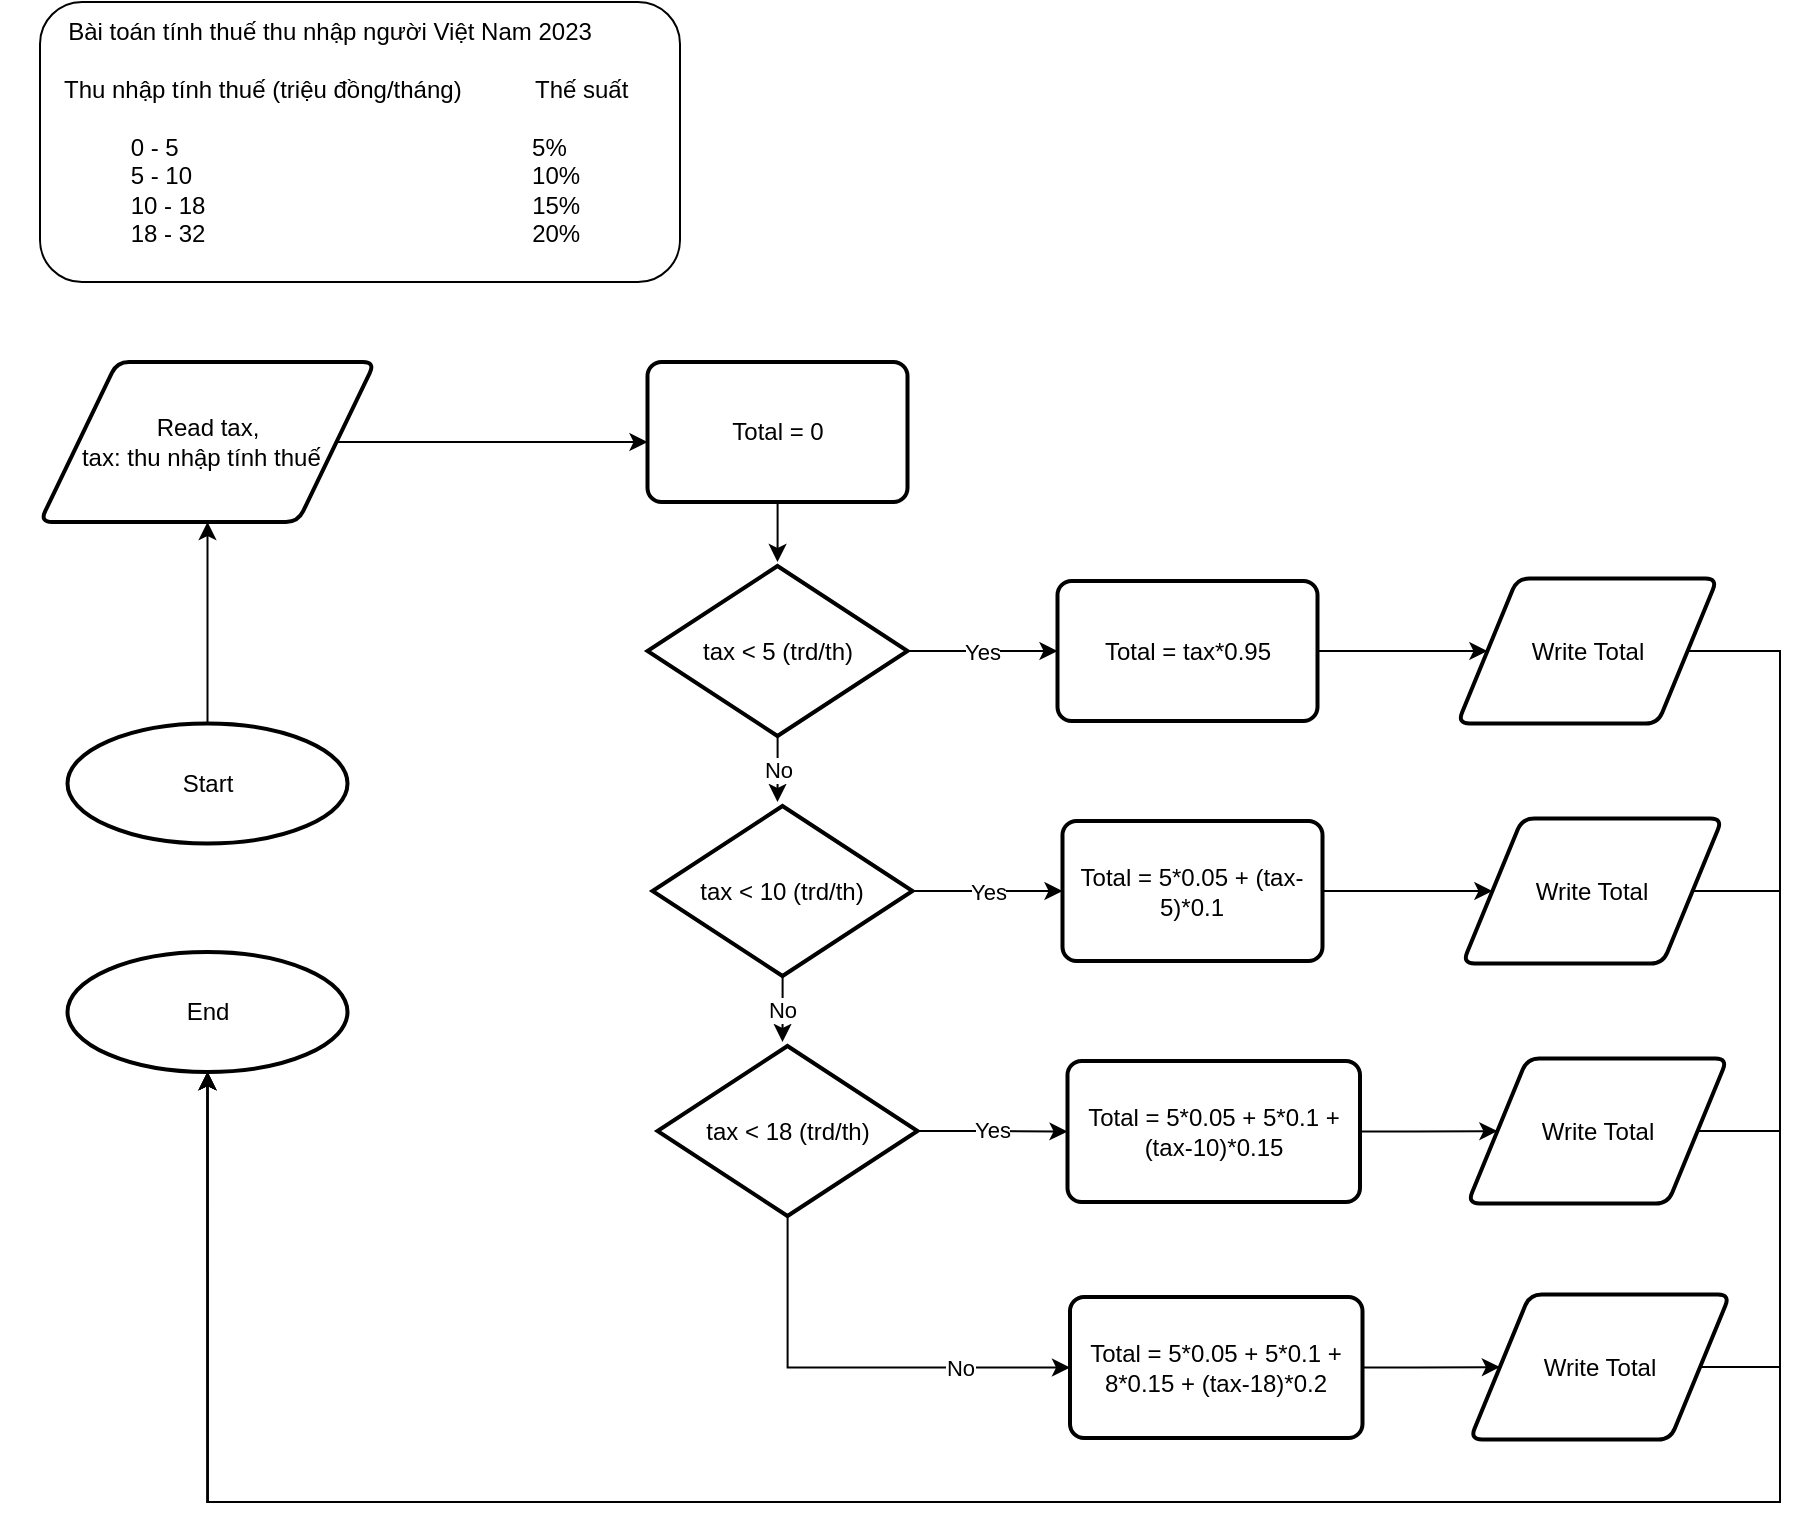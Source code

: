 <mxfile version="21.0.2" type="device"><diagram id="C5RBs43oDa-KdzZeNtuy" name="Page-1"><mxGraphModel dx="1195" dy="657" grid="1" gridSize="10" guides="1" tooltips="1" connect="1" arrows="1" fold="1" page="1" pageScale="1" pageWidth="827" pageHeight="1169" math="0" shadow="0"><root><mxCell id="WIyWlLk6GJQsqaUBKTNV-0"/><mxCell id="WIyWlLk6GJQsqaUBKTNV-1" parent="WIyWlLk6GJQsqaUBKTNV-0"/><mxCell id="CgWB60-c2FHULXCttFqe-13" value="" style="rounded=1;whiteSpace=wrap;html=1;" vertex="1" parent="WIyWlLk6GJQsqaUBKTNV-1"><mxGeometry x="40" y="50" width="320" height="140" as="geometry"/></mxCell><mxCell id="CgWB60-c2FHULXCttFqe-0" value="Bài toán tính thuế thu nhập người Việt Nam 2023" style="text;html=1;strokeColor=none;fillColor=none;align=center;verticalAlign=middle;whiteSpace=wrap;rounded=0;" vertex="1" parent="WIyWlLk6GJQsqaUBKTNV-1"><mxGeometry x="20" y="50" width="330" height="30" as="geometry"/></mxCell><mxCell id="CgWB60-c2FHULXCttFqe-1" value="Thu nhập tính thuế (triệu đồng/tháng)&amp;nbsp; &amp;nbsp; &amp;nbsp; &amp;nbsp; &amp;nbsp; &amp;nbsp;Thế suất&lt;br&gt;&lt;br&gt;&amp;nbsp; &amp;nbsp; &amp;nbsp; &amp;nbsp; &amp;nbsp; 0 - 5&amp;nbsp; &amp;nbsp; &amp;nbsp; &amp;nbsp; &amp;nbsp; &amp;nbsp; &amp;nbsp; &amp;nbsp; &amp;nbsp; &amp;nbsp; &amp;nbsp; &amp;nbsp; &amp;nbsp; &amp;nbsp; &amp;nbsp; &amp;nbsp; &amp;nbsp; &amp;nbsp; &amp;nbsp; &amp;nbsp; &amp;nbsp; &amp;nbsp; &amp;nbsp; &amp;nbsp; &amp;nbsp; &amp;nbsp; &amp;nbsp;5%&lt;br&gt;&amp;nbsp; &amp;nbsp; &amp;nbsp; &amp;nbsp; &amp;nbsp; 5 - 10&amp;nbsp; &amp;nbsp; &amp;nbsp; &amp;nbsp; &amp;nbsp; &amp;nbsp; &amp;nbsp; &amp;nbsp; &amp;nbsp; &amp;nbsp; &amp;nbsp; &amp;nbsp; &amp;nbsp; &amp;nbsp; &amp;nbsp; &amp;nbsp; &amp;nbsp; &amp;nbsp; &amp;nbsp; &amp;nbsp; &amp;nbsp; &amp;nbsp; &amp;nbsp; &amp;nbsp; &amp;nbsp; &amp;nbsp;10%&lt;br&gt;&amp;nbsp; &amp;nbsp; &amp;nbsp; &amp;nbsp; &amp;nbsp; 10 - 18&amp;nbsp; &amp;nbsp; &amp;nbsp; &amp;nbsp; &amp;nbsp; &amp;nbsp; &amp;nbsp; &amp;nbsp; &amp;nbsp; &amp;nbsp; &amp;nbsp; &amp;nbsp; &amp;nbsp; &amp;nbsp; &amp;nbsp; &amp;nbsp; &amp;nbsp; &amp;nbsp; &amp;nbsp; &amp;nbsp; &amp;nbsp; &amp;nbsp; &amp;nbsp; &amp;nbsp; &amp;nbsp;15%&lt;br&gt;&amp;nbsp; &amp;nbsp; &amp;nbsp; &amp;nbsp; &amp;nbsp; 18 - 32&amp;nbsp; &amp;nbsp; &amp;nbsp; &amp;nbsp; &amp;nbsp; &amp;nbsp; &amp;nbsp; &amp;nbsp; &amp;nbsp; &amp;nbsp; &amp;nbsp; &amp;nbsp; &amp;nbsp; &amp;nbsp; &amp;nbsp; &amp;nbsp; &amp;nbsp; &amp;nbsp; &amp;nbsp; &amp;nbsp; &amp;nbsp; &amp;nbsp; &amp;nbsp; &amp;nbsp; &amp;nbsp;20%&amp;nbsp; &amp;nbsp; &amp;nbsp; &amp;nbsp; &amp;nbsp; &amp;nbsp;&amp;nbsp;" style="text;html=1;strokeColor=none;fillColor=none;align=left;verticalAlign=top;whiteSpace=wrap;rounded=0;horizontal=1;" vertex="1" parent="WIyWlLk6GJQsqaUBKTNV-1"><mxGeometry x="50" y="80" width="386" height="100" as="geometry"/></mxCell><mxCell id="CgWB60-c2FHULXCttFqe-38" style="edgeStyle=orthogonalEdgeStyle;rounded=0;orthogonalLoop=1;jettySize=auto;html=1;entryX=0.5;entryY=1;entryDx=0;entryDy=0;" edge="1" parent="WIyWlLk6GJQsqaUBKTNV-1" source="CgWB60-c2FHULXCttFqe-2" target="CgWB60-c2FHULXCttFqe-4"><mxGeometry relative="1" as="geometry"/></mxCell><mxCell id="CgWB60-c2FHULXCttFqe-2" value="Start" style="strokeWidth=2;html=1;shape=mxgraph.flowchart.start_1;whiteSpace=wrap;" vertex="1" parent="WIyWlLk6GJQsqaUBKTNV-1"><mxGeometry x="53.75" y="410.75" width="140" height="60" as="geometry"/></mxCell><mxCell id="CgWB60-c2FHULXCttFqe-34" style="edgeStyle=orthogonalEdgeStyle;rounded=0;orthogonalLoop=1;jettySize=auto;html=1;" edge="1" parent="WIyWlLk6GJQsqaUBKTNV-1" source="CgWB60-c2FHULXCttFqe-4"><mxGeometry relative="1" as="geometry"><mxPoint x="343.75" y="270.0" as="targetPoint"/></mxGeometry></mxCell><mxCell id="CgWB60-c2FHULXCttFqe-4" value="Read tax,&lt;br&gt;tax: thu nhập tính thuế&amp;nbsp;&amp;nbsp;" style="shape=parallelogram;html=1;strokeWidth=2;perimeter=parallelogramPerimeter;whiteSpace=wrap;rounded=1;arcSize=12;size=0.23;" vertex="1" parent="WIyWlLk6GJQsqaUBKTNV-1"><mxGeometry x="40" y="230" width="167.5" height="80" as="geometry"/></mxCell><mxCell id="CgWB60-c2FHULXCttFqe-35" style="edgeStyle=orthogonalEdgeStyle;rounded=0;orthogonalLoop=1;jettySize=auto;html=1;" edge="1" parent="WIyWlLk6GJQsqaUBKTNV-1" source="CgWB60-c2FHULXCttFqe-6"><mxGeometry relative="1" as="geometry"><mxPoint x="408.75" y="330" as="targetPoint"/></mxGeometry></mxCell><mxCell id="CgWB60-c2FHULXCttFqe-6" value="Total = 0" style="rounded=1;whiteSpace=wrap;html=1;absoluteArcSize=1;arcSize=14;strokeWidth=2;" vertex="1" parent="WIyWlLk6GJQsqaUBKTNV-1"><mxGeometry x="343.75" y="230" width="130" height="70" as="geometry"/></mxCell><mxCell id="CgWB60-c2FHULXCttFqe-17" value="Yes" style="edgeStyle=orthogonalEdgeStyle;rounded=0;orthogonalLoop=1;jettySize=auto;html=1;" edge="1" parent="WIyWlLk6GJQsqaUBKTNV-1" source="CgWB60-c2FHULXCttFqe-14" target="CgWB60-c2FHULXCttFqe-16"><mxGeometry relative="1" as="geometry"/></mxCell><mxCell id="CgWB60-c2FHULXCttFqe-36" value="No" style="edgeStyle=orthogonalEdgeStyle;rounded=0;orthogonalLoop=1;jettySize=auto;html=1;" edge="1" parent="WIyWlLk6GJQsqaUBKTNV-1" source="CgWB60-c2FHULXCttFqe-14"><mxGeometry relative="1" as="geometry"><mxPoint x="408.75" y="450" as="targetPoint"/></mxGeometry></mxCell><mxCell id="CgWB60-c2FHULXCttFqe-14" value="tax &amp;lt; 5 (trd/th)" style="strokeWidth=2;html=1;shape=mxgraph.flowchart.decision;whiteSpace=wrap;" vertex="1" parent="WIyWlLk6GJQsqaUBKTNV-1"><mxGeometry x="343.75" y="332" width="130" height="85" as="geometry"/></mxCell><mxCell id="CgWB60-c2FHULXCttFqe-20" style="edgeStyle=orthogonalEdgeStyle;rounded=0;orthogonalLoop=1;jettySize=auto;html=1;" edge="1" parent="WIyWlLk6GJQsqaUBKTNV-1" source="CgWB60-c2FHULXCttFqe-16" target="CgWB60-c2FHULXCttFqe-19"><mxGeometry relative="1" as="geometry"/></mxCell><mxCell id="CgWB60-c2FHULXCttFqe-16" value="Total = tax*0.95" style="rounded=1;whiteSpace=wrap;html=1;absoluteArcSize=1;arcSize=14;strokeWidth=2;" vertex="1" parent="WIyWlLk6GJQsqaUBKTNV-1"><mxGeometry x="548.75" y="339.5" width="130" height="70" as="geometry"/></mxCell><mxCell id="CgWB60-c2FHULXCttFqe-47" style="edgeStyle=orthogonalEdgeStyle;rounded=0;orthogonalLoop=1;jettySize=auto;html=1;entryX=0.5;entryY=1;entryDx=0;entryDy=0;entryPerimeter=0;" edge="1" parent="WIyWlLk6GJQsqaUBKTNV-1" source="CgWB60-c2FHULXCttFqe-19" target="CgWB60-c2FHULXCttFqe-46"><mxGeometry relative="1" as="geometry"><Array as="points"><mxPoint x="910" y="375"/><mxPoint x="910" y="800"/><mxPoint x="124" y="800"/></Array></mxGeometry></mxCell><mxCell id="CgWB60-c2FHULXCttFqe-19" value="Write Total" style="shape=parallelogram;html=1;strokeWidth=2;perimeter=parallelogramPerimeter;whiteSpace=wrap;rounded=1;arcSize=12;size=0.23;" vertex="1" parent="WIyWlLk6GJQsqaUBKTNV-1"><mxGeometry x="748.75" y="338.25" width="130" height="72.5" as="geometry"/></mxCell><mxCell id="CgWB60-c2FHULXCttFqe-21" value="Yes" style="edgeStyle=orthogonalEdgeStyle;rounded=0;orthogonalLoop=1;jettySize=auto;html=1;" edge="1" parent="WIyWlLk6GJQsqaUBKTNV-1" source="CgWB60-c2FHULXCttFqe-23" target="CgWB60-c2FHULXCttFqe-25"><mxGeometry relative="1" as="geometry"/></mxCell><mxCell id="CgWB60-c2FHULXCttFqe-37" value="No" style="edgeStyle=orthogonalEdgeStyle;rounded=0;orthogonalLoop=1;jettySize=auto;html=1;" edge="1" parent="WIyWlLk6GJQsqaUBKTNV-1" source="CgWB60-c2FHULXCttFqe-23"><mxGeometry relative="1" as="geometry"><mxPoint x="411.25" y="570" as="targetPoint"/></mxGeometry></mxCell><mxCell id="CgWB60-c2FHULXCttFqe-23" value="tax &amp;lt; 10 (trd/th)" style="strokeWidth=2;html=1;shape=mxgraph.flowchart.decision;whiteSpace=wrap;" vertex="1" parent="WIyWlLk6GJQsqaUBKTNV-1"><mxGeometry x="346.25" y="452" width="130" height="85" as="geometry"/></mxCell><mxCell id="CgWB60-c2FHULXCttFqe-24" style="edgeStyle=orthogonalEdgeStyle;rounded=0;orthogonalLoop=1;jettySize=auto;html=1;" edge="1" parent="WIyWlLk6GJQsqaUBKTNV-1" source="CgWB60-c2FHULXCttFqe-25" target="CgWB60-c2FHULXCttFqe-26"><mxGeometry relative="1" as="geometry"/></mxCell><mxCell id="CgWB60-c2FHULXCttFqe-25" value="Total = 5*0.05 + (tax-5)*0.1" style="rounded=1;whiteSpace=wrap;html=1;absoluteArcSize=1;arcSize=14;strokeWidth=2;" vertex="1" parent="WIyWlLk6GJQsqaUBKTNV-1"><mxGeometry x="551.25" y="459.5" width="130" height="70" as="geometry"/></mxCell><mxCell id="CgWB60-c2FHULXCttFqe-49" style="edgeStyle=orthogonalEdgeStyle;rounded=0;orthogonalLoop=1;jettySize=auto;html=1;entryX=0.5;entryY=1;entryDx=0;entryDy=0;entryPerimeter=0;" edge="1" parent="WIyWlLk6GJQsqaUBKTNV-1" source="CgWB60-c2FHULXCttFqe-26" target="CgWB60-c2FHULXCttFqe-46"><mxGeometry relative="1" as="geometry"><Array as="points"><mxPoint x="910" y="495"/><mxPoint x="910" y="800"/><mxPoint x="124" y="800"/></Array></mxGeometry></mxCell><mxCell id="CgWB60-c2FHULXCttFqe-26" value="Write Total" style="shape=parallelogram;html=1;strokeWidth=2;perimeter=parallelogramPerimeter;whiteSpace=wrap;rounded=1;arcSize=12;size=0.23;" vertex="1" parent="WIyWlLk6GJQsqaUBKTNV-1"><mxGeometry x="751.25" y="458.25" width="130" height="72.5" as="geometry"/></mxCell><mxCell id="CgWB60-c2FHULXCttFqe-27" value="Yes" style="edgeStyle=orthogonalEdgeStyle;rounded=0;orthogonalLoop=1;jettySize=auto;html=1;" edge="1" parent="WIyWlLk6GJQsqaUBKTNV-1" source="CgWB60-c2FHULXCttFqe-29" target="CgWB60-c2FHULXCttFqe-31"><mxGeometry relative="1" as="geometry"/></mxCell><mxCell id="CgWB60-c2FHULXCttFqe-45" value="No" style="edgeStyle=orthogonalEdgeStyle;rounded=0;orthogonalLoop=1;jettySize=auto;html=1;entryX=0;entryY=0.5;entryDx=0;entryDy=0;" edge="1" parent="WIyWlLk6GJQsqaUBKTNV-1" source="CgWB60-c2FHULXCttFqe-29" target="CgWB60-c2FHULXCttFqe-42"><mxGeometry x="0.493" relative="1" as="geometry"><Array as="points"><mxPoint x="414" y="733"/></Array><mxPoint as="offset"/></mxGeometry></mxCell><mxCell id="CgWB60-c2FHULXCttFqe-29" value="tax &amp;lt; 18 (trd/th)" style="strokeWidth=2;html=1;shape=mxgraph.flowchart.decision;whiteSpace=wrap;" vertex="1" parent="WIyWlLk6GJQsqaUBKTNV-1"><mxGeometry x="348.75" y="572" width="130" height="85" as="geometry"/></mxCell><mxCell id="CgWB60-c2FHULXCttFqe-30" style="edgeStyle=orthogonalEdgeStyle;rounded=0;orthogonalLoop=1;jettySize=auto;html=1;" edge="1" parent="WIyWlLk6GJQsqaUBKTNV-1" source="CgWB60-c2FHULXCttFqe-31" target="CgWB60-c2FHULXCttFqe-32"><mxGeometry relative="1" as="geometry"/></mxCell><mxCell id="CgWB60-c2FHULXCttFqe-31" value="Total = 5*0.05 + 5*0.1 + (tax-10)*0.15" style="rounded=1;whiteSpace=wrap;html=1;absoluteArcSize=1;arcSize=14;strokeWidth=2;" vertex="1" parent="WIyWlLk6GJQsqaUBKTNV-1"><mxGeometry x="553.75" y="579.5" width="146.25" height="70.5" as="geometry"/></mxCell><mxCell id="CgWB60-c2FHULXCttFqe-50" style="edgeStyle=orthogonalEdgeStyle;rounded=0;orthogonalLoop=1;jettySize=auto;html=1;entryX=0.5;entryY=1;entryDx=0;entryDy=0;entryPerimeter=0;" edge="1" parent="WIyWlLk6GJQsqaUBKTNV-1" source="CgWB60-c2FHULXCttFqe-32" target="CgWB60-c2FHULXCttFqe-46"><mxGeometry relative="1" as="geometry"><Array as="points"><mxPoint x="910" y="615"/><mxPoint x="910" y="800"/><mxPoint x="124" y="800"/></Array></mxGeometry></mxCell><mxCell id="CgWB60-c2FHULXCttFqe-32" value="Write Total" style="shape=parallelogram;html=1;strokeWidth=2;perimeter=parallelogramPerimeter;whiteSpace=wrap;rounded=1;arcSize=12;size=0.23;" vertex="1" parent="WIyWlLk6GJQsqaUBKTNV-1"><mxGeometry x="753.75" y="578.25" width="130" height="72.5" as="geometry"/></mxCell><mxCell id="CgWB60-c2FHULXCttFqe-41" style="edgeStyle=orthogonalEdgeStyle;rounded=0;orthogonalLoop=1;jettySize=auto;html=1;" edge="1" parent="WIyWlLk6GJQsqaUBKTNV-1" source="CgWB60-c2FHULXCttFqe-42" target="CgWB60-c2FHULXCttFqe-43"><mxGeometry relative="1" as="geometry"/></mxCell><mxCell id="CgWB60-c2FHULXCttFqe-42" value="Total = 5*0.05 + 5*0.1 + 8*0.15 + (tax-18)*0.2" style="rounded=1;whiteSpace=wrap;html=1;absoluteArcSize=1;arcSize=14;strokeWidth=2;" vertex="1" parent="WIyWlLk6GJQsqaUBKTNV-1"><mxGeometry x="555" y="697.5" width="146.25" height="70.5" as="geometry"/></mxCell><mxCell id="CgWB60-c2FHULXCttFqe-51" style="edgeStyle=orthogonalEdgeStyle;rounded=0;orthogonalLoop=1;jettySize=auto;html=1;entryX=0.5;entryY=1;entryDx=0;entryDy=0;entryPerimeter=0;" edge="1" parent="WIyWlLk6GJQsqaUBKTNV-1" source="CgWB60-c2FHULXCttFqe-43" target="CgWB60-c2FHULXCttFqe-46"><mxGeometry relative="1" as="geometry"><Array as="points"><mxPoint x="910" y="733"/><mxPoint x="910" y="800"/><mxPoint x="124" y="800"/></Array></mxGeometry></mxCell><mxCell id="CgWB60-c2FHULXCttFqe-43" value="Write Total" style="shape=parallelogram;html=1;strokeWidth=2;perimeter=parallelogramPerimeter;whiteSpace=wrap;rounded=1;arcSize=12;size=0.23;" vertex="1" parent="WIyWlLk6GJQsqaUBKTNV-1"><mxGeometry x="755" y="696.25" width="130" height="72.5" as="geometry"/></mxCell><mxCell id="CgWB60-c2FHULXCttFqe-46" value="End" style="strokeWidth=2;html=1;shape=mxgraph.flowchart.start_1;whiteSpace=wrap;" vertex="1" parent="WIyWlLk6GJQsqaUBKTNV-1"><mxGeometry x="53.75" y="525" width="140" height="60" as="geometry"/></mxCell></root></mxGraphModel></diagram></mxfile>